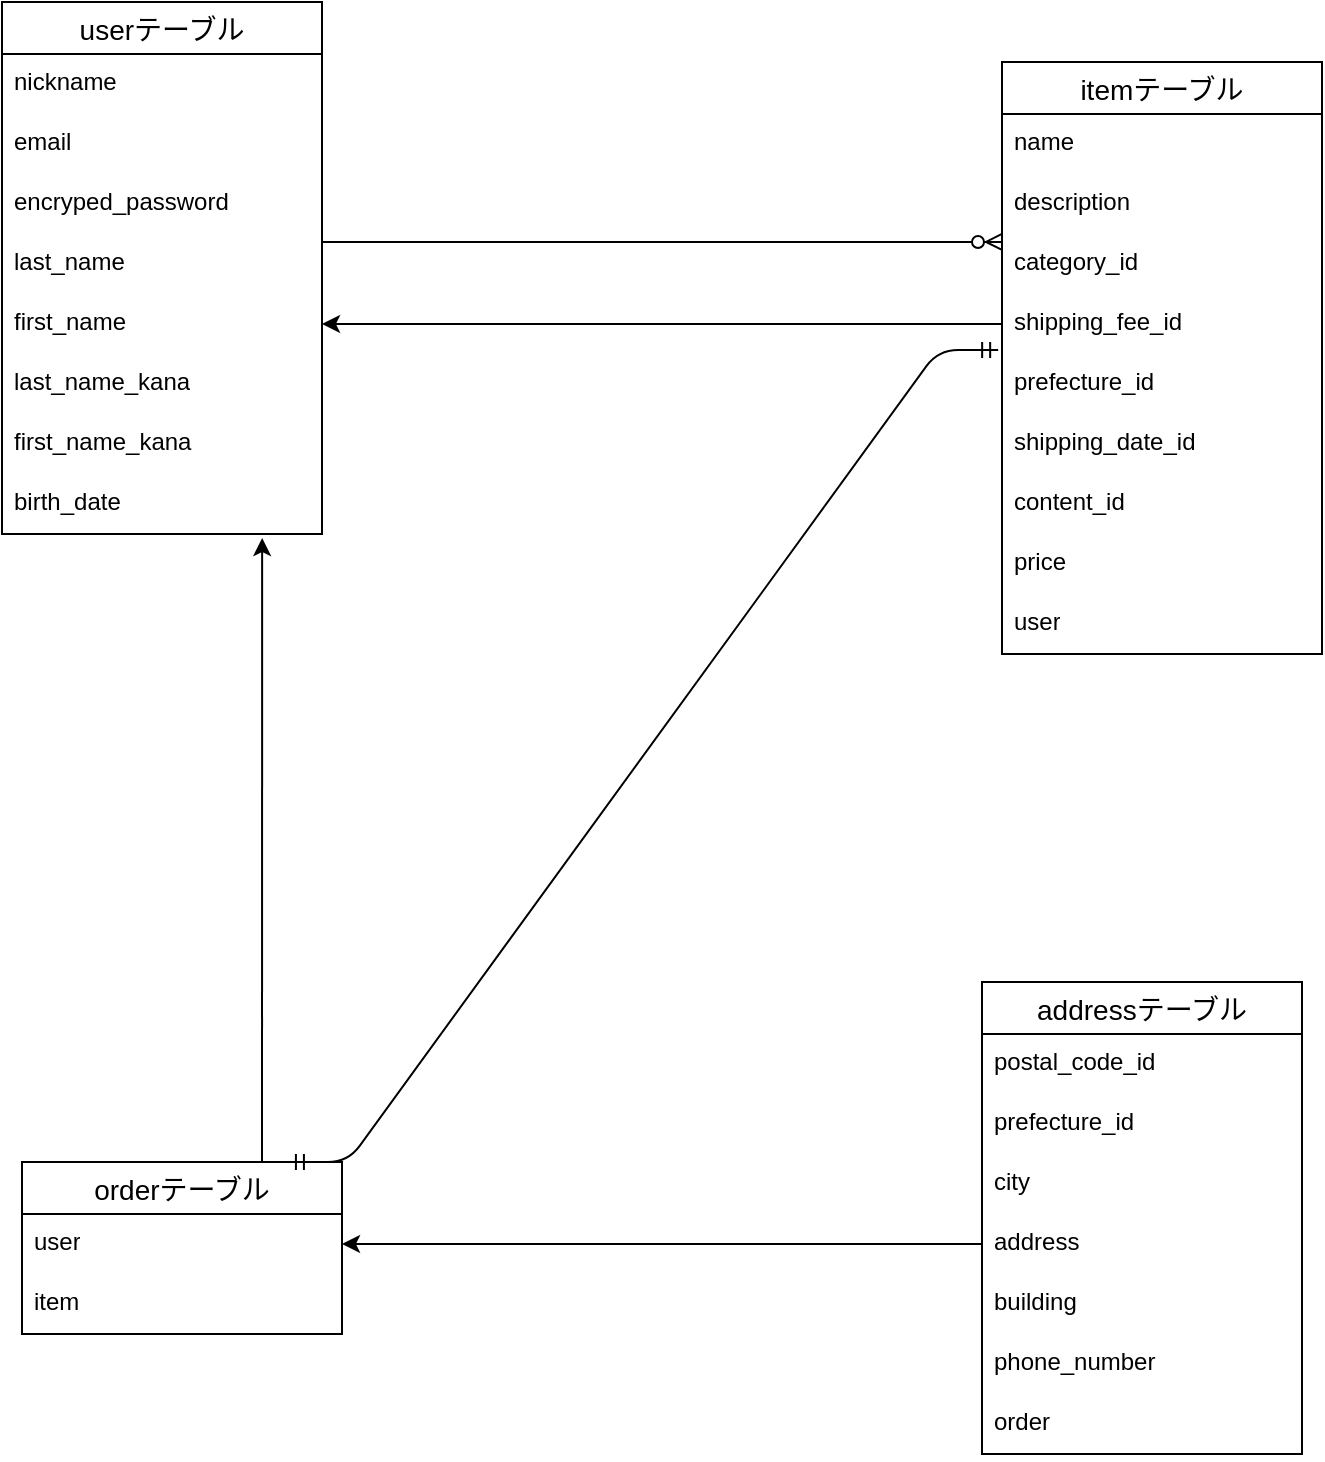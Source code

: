 <mxfile>
    <diagram id="hppmPZXjUE1_BMMoBC1g" name="ページ1">
        <mxGraphModel dx="681" dy="553" grid="1" gridSize="10" guides="1" tooltips="1" connect="1" arrows="1" fold="1" page="1" pageScale="1" pageWidth="827" pageHeight="1169" math="0" shadow="0">
            <root>
                <mxCell id="0"/>
                <mxCell id="1" parent="0"/>
                <mxCell id="axnLVHDnXU_ahQ7Brzwq-45" value="userテーブル" style="swimlane;fontStyle=0;childLayout=stackLayout;horizontal=1;startSize=26;horizontalStack=0;resizeParent=1;resizeParentMax=0;resizeLast=0;collapsible=1;marginBottom=0;align=center;fontSize=14;" vertex="1" parent="1">
                    <mxGeometry x="60" y="80" width="160" height="266" as="geometry"/>
                </mxCell>
                <mxCell id="axnLVHDnXU_ahQ7Brzwq-46" value="nickname" style="text;strokeColor=none;fillColor=none;spacingLeft=4;spacingRight=4;overflow=hidden;rotatable=0;points=[[0,0.5],[1,0.5]];portConstraint=eastwest;fontSize=12;whiteSpace=wrap;html=1;" vertex="1" parent="axnLVHDnXU_ahQ7Brzwq-45">
                    <mxGeometry y="26" width="160" height="30" as="geometry"/>
                </mxCell>
                <mxCell id="axnLVHDnXU_ahQ7Brzwq-49" value="email" style="text;strokeColor=none;fillColor=none;spacingLeft=4;spacingRight=4;overflow=hidden;rotatable=0;points=[[0,0.5],[1,0.5]];portConstraint=eastwest;fontSize=12;whiteSpace=wrap;html=1;" vertex="1" parent="axnLVHDnXU_ahQ7Brzwq-45">
                    <mxGeometry y="56" width="160" height="30" as="geometry"/>
                </mxCell>
                <mxCell id="axnLVHDnXU_ahQ7Brzwq-62" value="encryped_password" style="text;strokeColor=none;fillColor=none;spacingLeft=4;spacingRight=4;overflow=hidden;rotatable=0;points=[[0,0.5],[1,0.5]];portConstraint=eastwest;fontSize=12;whiteSpace=wrap;html=1;" vertex="1" parent="axnLVHDnXU_ahQ7Brzwq-45">
                    <mxGeometry y="86" width="160" height="30" as="geometry"/>
                </mxCell>
                <mxCell id="axnLVHDnXU_ahQ7Brzwq-63" value="last_name" style="text;strokeColor=none;fillColor=none;spacingLeft=4;spacingRight=4;overflow=hidden;rotatable=0;points=[[0,0.5],[1,0.5]];portConstraint=eastwest;fontSize=12;whiteSpace=wrap;html=1;" vertex="1" parent="axnLVHDnXU_ahQ7Brzwq-45">
                    <mxGeometry y="116" width="160" height="30" as="geometry"/>
                </mxCell>
                <mxCell id="axnLVHDnXU_ahQ7Brzwq-64" value="first_name" style="text;strokeColor=none;fillColor=none;spacingLeft=4;spacingRight=4;overflow=hidden;rotatable=0;points=[[0,0.5],[1,0.5]];portConstraint=eastwest;fontSize=12;whiteSpace=wrap;html=1;" vertex="1" parent="axnLVHDnXU_ahQ7Brzwq-45">
                    <mxGeometry y="146" width="160" height="30" as="geometry"/>
                </mxCell>
                <mxCell id="axnLVHDnXU_ahQ7Brzwq-65" value="last_name_kana" style="text;strokeColor=none;fillColor=none;spacingLeft=4;spacingRight=4;overflow=hidden;rotatable=0;points=[[0,0.5],[1,0.5]];portConstraint=eastwest;fontSize=12;whiteSpace=wrap;html=1;" vertex="1" parent="axnLVHDnXU_ahQ7Brzwq-45">
                    <mxGeometry y="176" width="160" height="30" as="geometry"/>
                </mxCell>
                <mxCell id="axnLVHDnXU_ahQ7Brzwq-66" value="first_name_kana" style="text;strokeColor=none;fillColor=none;spacingLeft=4;spacingRight=4;overflow=hidden;rotatable=0;points=[[0,0.5],[1,0.5]];portConstraint=eastwest;fontSize=12;whiteSpace=wrap;html=1;" vertex="1" parent="axnLVHDnXU_ahQ7Brzwq-45">
                    <mxGeometry y="206" width="160" height="30" as="geometry"/>
                </mxCell>
                <mxCell id="axnLVHDnXU_ahQ7Brzwq-67" value="birth_date" style="text;strokeColor=none;fillColor=none;spacingLeft=4;spacingRight=4;overflow=hidden;rotatable=0;points=[[0,0.5],[1,0.5]];portConstraint=eastwest;fontSize=12;whiteSpace=wrap;html=1;" vertex="1" parent="axnLVHDnXU_ahQ7Brzwq-45">
                    <mxGeometry y="236" width="160" height="30" as="geometry"/>
                </mxCell>
                <mxCell id="axnLVHDnXU_ahQ7Brzwq-50" value="itemテーブル" style="swimlane;fontStyle=0;childLayout=stackLayout;horizontal=1;startSize=26;horizontalStack=0;resizeParent=1;resizeParentMax=0;resizeLast=0;collapsible=1;marginBottom=0;align=center;fontSize=14;" vertex="1" parent="1">
                    <mxGeometry x="560" y="110" width="160" height="296" as="geometry"/>
                </mxCell>
                <mxCell id="axnLVHDnXU_ahQ7Brzwq-51" value="name" style="text;strokeColor=none;fillColor=none;spacingLeft=4;spacingRight=4;overflow=hidden;rotatable=0;points=[[0,0.5],[1,0.5]];portConstraint=eastwest;fontSize=12;whiteSpace=wrap;html=1;" vertex="1" parent="axnLVHDnXU_ahQ7Brzwq-50">
                    <mxGeometry y="26" width="160" height="30" as="geometry"/>
                </mxCell>
                <mxCell id="axnLVHDnXU_ahQ7Brzwq-52" value="description" style="text;strokeColor=none;fillColor=none;spacingLeft=4;spacingRight=4;overflow=hidden;rotatable=0;points=[[0,0.5],[1,0.5]];portConstraint=eastwest;fontSize=12;whiteSpace=wrap;html=1;" vertex="1" parent="axnLVHDnXU_ahQ7Brzwq-50">
                    <mxGeometry y="56" width="160" height="30" as="geometry"/>
                </mxCell>
                <mxCell id="axnLVHDnXU_ahQ7Brzwq-53" value="category_id" style="text;strokeColor=none;fillColor=none;spacingLeft=4;spacingRight=4;overflow=hidden;rotatable=0;points=[[0,0.5],[1,0.5]];portConstraint=eastwest;fontSize=12;whiteSpace=wrap;html=1;" vertex="1" parent="axnLVHDnXU_ahQ7Brzwq-50">
                    <mxGeometry y="86" width="160" height="30" as="geometry"/>
                </mxCell>
                <mxCell id="axnLVHDnXU_ahQ7Brzwq-68" value="shipping_fee_id" style="text;strokeColor=none;fillColor=none;spacingLeft=4;spacingRight=4;overflow=hidden;rotatable=0;points=[[0,0.5],[1,0.5]];portConstraint=eastwest;fontSize=12;whiteSpace=wrap;html=1;" vertex="1" parent="axnLVHDnXU_ahQ7Brzwq-50">
                    <mxGeometry y="116" width="160" height="30" as="geometry"/>
                </mxCell>
                <mxCell id="axnLVHDnXU_ahQ7Brzwq-99" value="prefecture_id" style="text;strokeColor=none;fillColor=none;spacingLeft=4;spacingRight=4;overflow=hidden;rotatable=0;points=[[0,0.5],[1,0.5]];portConstraint=eastwest;fontSize=12;whiteSpace=wrap;html=1;" vertex="1" parent="axnLVHDnXU_ahQ7Brzwq-50">
                    <mxGeometry y="146" width="160" height="30" as="geometry"/>
                </mxCell>
                <mxCell id="axnLVHDnXU_ahQ7Brzwq-100" value="shipping_date_id" style="text;strokeColor=none;fillColor=none;spacingLeft=4;spacingRight=4;overflow=hidden;rotatable=0;points=[[0,0.5],[1,0.5]];portConstraint=eastwest;fontSize=12;whiteSpace=wrap;html=1;" vertex="1" parent="axnLVHDnXU_ahQ7Brzwq-50">
                    <mxGeometry y="176" width="160" height="30" as="geometry"/>
                </mxCell>
                <mxCell id="axnLVHDnXU_ahQ7Brzwq-101" value="content_id" style="text;strokeColor=none;fillColor=none;spacingLeft=4;spacingRight=4;overflow=hidden;rotatable=0;points=[[0,0.5],[1,0.5]];portConstraint=eastwest;fontSize=12;whiteSpace=wrap;html=1;" vertex="1" parent="axnLVHDnXU_ahQ7Brzwq-50">
                    <mxGeometry y="206" width="160" height="30" as="geometry"/>
                </mxCell>
                <mxCell id="axnLVHDnXU_ahQ7Brzwq-102" value="price" style="text;strokeColor=none;fillColor=none;spacingLeft=4;spacingRight=4;overflow=hidden;rotatable=0;points=[[0,0.5],[1,0.5]];portConstraint=eastwest;fontSize=12;whiteSpace=wrap;html=1;" vertex="1" parent="axnLVHDnXU_ahQ7Brzwq-50">
                    <mxGeometry y="236" width="160" height="30" as="geometry"/>
                </mxCell>
                <mxCell id="axnLVHDnXU_ahQ7Brzwq-103" value="user" style="text;strokeColor=none;fillColor=none;spacingLeft=4;spacingRight=4;overflow=hidden;rotatable=0;points=[[0,0.5],[1,0.5]];portConstraint=eastwest;fontSize=12;whiteSpace=wrap;html=1;" vertex="1" parent="axnLVHDnXU_ahQ7Brzwq-50">
                    <mxGeometry y="266" width="160" height="30" as="geometry"/>
                </mxCell>
                <mxCell id="axnLVHDnXU_ahQ7Brzwq-54" value="orderテーブル" style="swimlane;fontStyle=0;childLayout=stackLayout;horizontal=1;startSize=26;horizontalStack=0;resizeParent=1;resizeParentMax=0;resizeLast=0;collapsible=1;marginBottom=0;align=center;fontSize=14;" vertex="1" parent="1">
                    <mxGeometry x="70" y="660" width="160" height="86" as="geometry"/>
                </mxCell>
                <mxCell id="axnLVHDnXU_ahQ7Brzwq-55" value="user" style="text;strokeColor=none;fillColor=none;spacingLeft=4;spacingRight=4;overflow=hidden;rotatable=0;points=[[0,0.5],[1,0.5]];portConstraint=eastwest;fontSize=12;whiteSpace=wrap;html=1;" vertex="1" parent="axnLVHDnXU_ahQ7Brzwq-54">
                    <mxGeometry y="26" width="160" height="30" as="geometry"/>
                </mxCell>
                <mxCell id="axnLVHDnXU_ahQ7Brzwq-56" value="item" style="text;strokeColor=none;fillColor=none;spacingLeft=4;spacingRight=4;overflow=hidden;rotatable=0;points=[[0,0.5],[1,0.5]];portConstraint=eastwest;fontSize=12;whiteSpace=wrap;html=1;" vertex="1" parent="axnLVHDnXU_ahQ7Brzwq-54">
                    <mxGeometry y="56" width="160" height="30" as="geometry"/>
                </mxCell>
                <mxCell id="axnLVHDnXU_ahQ7Brzwq-70" value="addressテーブル" style="swimlane;fontStyle=0;childLayout=stackLayout;horizontal=1;startSize=26;horizontalStack=0;resizeParent=1;resizeParentMax=0;resizeLast=0;collapsible=1;marginBottom=0;align=center;fontSize=14;" vertex="1" parent="1">
                    <mxGeometry x="550" y="570" width="160" height="236" as="geometry"/>
                </mxCell>
                <mxCell id="axnLVHDnXU_ahQ7Brzwq-72" value="postal_code_id" style="text;strokeColor=none;fillColor=none;spacingLeft=4;spacingRight=4;overflow=hidden;rotatable=0;points=[[0,0.5],[1,0.5]];portConstraint=eastwest;fontSize=12;whiteSpace=wrap;html=1;" vertex="1" parent="axnLVHDnXU_ahQ7Brzwq-70">
                    <mxGeometry y="26" width="160" height="30" as="geometry"/>
                </mxCell>
                <mxCell id="axnLVHDnXU_ahQ7Brzwq-73" value="prefecture_id" style="text;strokeColor=none;fillColor=none;spacingLeft=4;spacingRight=4;overflow=hidden;rotatable=0;points=[[0,0.5],[1,0.5]];portConstraint=eastwest;fontSize=12;whiteSpace=wrap;html=1;" vertex="1" parent="axnLVHDnXU_ahQ7Brzwq-70">
                    <mxGeometry y="56" width="160" height="30" as="geometry"/>
                </mxCell>
                <mxCell id="axnLVHDnXU_ahQ7Brzwq-75" value="city" style="text;strokeColor=none;fillColor=none;spacingLeft=4;spacingRight=4;overflow=hidden;rotatable=0;points=[[0,0.5],[1,0.5]];portConstraint=eastwest;fontSize=12;whiteSpace=wrap;html=1;" vertex="1" parent="axnLVHDnXU_ahQ7Brzwq-70">
                    <mxGeometry y="86" width="160" height="30" as="geometry"/>
                </mxCell>
                <mxCell id="axnLVHDnXU_ahQ7Brzwq-76" value="address" style="text;strokeColor=none;fillColor=none;spacingLeft=4;spacingRight=4;overflow=hidden;rotatable=0;points=[[0,0.5],[1,0.5]];portConstraint=eastwest;fontSize=12;whiteSpace=wrap;html=1;" vertex="1" parent="axnLVHDnXU_ahQ7Brzwq-70">
                    <mxGeometry y="116" width="160" height="30" as="geometry"/>
                </mxCell>
                <mxCell id="axnLVHDnXU_ahQ7Brzwq-77" value="building" style="text;strokeColor=none;fillColor=none;spacingLeft=4;spacingRight=4;overflow=hidden;rotatable=0;points=[[0,0.5],[1,0.5]];portConstraint=eastwest;fontSize=12;whiteSpace=wrap;html=1;" vertex="1" parent="axnLVHDnXU_ahQ7Brzwq-70">
                    <mxGeometry y="146" width="160" height="30" as="geometry"/>
                </mxCell>
                <mxCell id="axnLVHDnXU_ahQ7Brzwq-78" value="phone_number" style="text;strokeColor=none;fillColor=none;spacingLeft=4;spacingRight=4;overflow=hidden;rotatable=0;points=[[0,0.5],[1,0.5]];portConstraint=eastwest;fontSize=12;whiteSpace=wrap;html=1;" vertex="1" parent="axnLVHDnXU_ahQ7Brzwq-70">
                    <mxGeometry y="176" width="160" height="30" as="geometry"/>
                </mxCell>
                <mxCell id="axnLVHDnXU_ahQ7Brzwq-104" value="order" style="text;strokeColor=none;fillColor=none;spacingLeft=4;spacingRight=4;overflow=hidden;rotatable=0;points=[[0,0.5],[1,0.5]];portConstraint=eastwest;fontSize=12;whiteSpace=wrap;html=1;" vertex="1" parent="axnLVHDnXU_ahQ7Brzwq-70">
                    <mxGeometry y="206" width="160" height="30" as="geometry"/>
                </mxCell>
                <mxCell id="axnLVHDnXU_ahQ7Brzwq-85" value="" style="edgeStyle=entityRelationEdgeStyle;fontSize=12;html=1;endArrow=ERzeroToMany;endFill=1;entryX=0;entryY=0.133;entryDx=0;entryDy=0;entryPerimeter=0;" edge="1" parent="1" target="axnLVHDnXU_ahQ7Brzwq-53">
                    <mxGeometry width="100" height="100" relative="1" as="geometry">
                        <mxPoint x="220" y="200" as="sourcePoint"/>
                        <mxPoint x="420" y="200" as="targetPoint"/>
                    </mxGeometry>
                </mxCell>
                <mxCell id="axnLVHDnXU_ahQ7Brzwq-90" style="edgeStyle=none;html=1;exitX=0;exitY=0.5;exitDx=0;exitDy=0;entryX=1;entryY=0.5;entryDx=0;entryDy=0;" edge="1" parent="1" source="axnLVHDnXU_ahQ7Brzwq-68" target="axnLVHDnXU_ahQ7Brzwq-64">
                    <mxGeometry relative="1" as="geometry"/>
                </mxCell>
                <mxCell id="axnLVHDnXU_ahQ7Brzwq-92" value="" style="edgeStyle=entityRelationEdgeStyle;fontSize=12;html=1;endArrow=ERmandOne;startArrow=ERmandOne;entryX=-0.012;entryY=0.933;entryDx=0;entryDy=0;entryPerimeter=0;exitX=0.831;exitY=0;exitDx=0;exitDy=0;exitPerimeter=0;" edge="1" parent="1" source="axnLVHDnXU_ahQ7Brzwq-54" target="axnLVHDnXU_ahQ7Brzwq-68">
                    <mxGeometry width="100" height="100" relative="1" as="geometry">
                        <mxPoint x="230" y="510" as="sourcePoint"/>
                        <mxPoint x="330" y="410" as="targetPoint"/>
                    </mxGeometry>
                </mxCell>
                <mxCell id="axnLVHDnXU_ahQ7Brzwq-95" style="edgeStyle=none;html=1;exitX=0.75;exitY=0;exitDx=0;exitDy=0;entryX=0.813;entryY=1.067;entryDx=0;entryDy=0;entryPerimeter=0;" edge="1" parent="1" source="axnLVHDnXU_ahQ7Brzwq-54" target="axnLVHDnXU_ahQ7Brzwq-67">
                    <mxGeometry relative="1" as="geometry"/>
                </mxCell>
                <mxCell id="axnLVHDnXU_ahQ7Brzwq-98" style="edgeStyle=none;html=1;exitX=0;exitY=0.5;exitDx=0;exitDy=0;entryX=1;entryY=0.5;entryDx=0;entryDy=0;" edge="1" parent="1" source="axnLVHDnXU_ahQ7Brzwq-76" target="axnLVHDnXU_ahQ7Brzwq-55">
                    <mxGeometry relative="1" as="geometry"/>
                </mxCell>
            </root>
        </mxGraphModel>
    </diagram>
    <diagram id="FksuYvpd9b87Xxu7xR5g" name="ページ2">
        <mxGraphModel dx="254" dy="553" grid="1" gridSize="10" guides="1" tooltips="1" connect="1" arrows="1" fold="1" page="1" pageScale="1" pageWidth="827" pageHeight="1169" math="0" shadow="0">
            <root>
                <mxCell id="0"/>
                <mxCell id="1" parent="0"/>
            </root>
        </mxGraphModel>
    </diagram>
</mxfile>